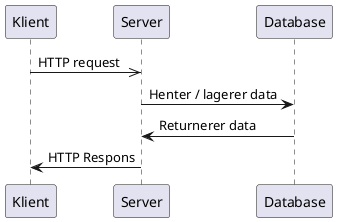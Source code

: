 @startuml 


Klient ->>Server: HTTP request
Server -> Database: Henter / lagerer data
Database -> Server: Returnerer data 
Klient <- Server: HTTP Respons

@enduml
